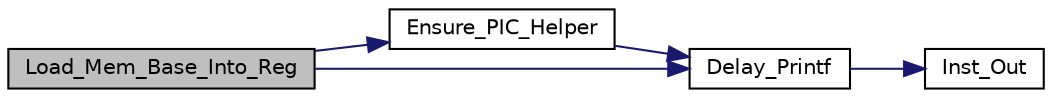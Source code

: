 digraph "Load_Mem_Base_Into_Reg"
{
  edge [fontname="Helvetica",fontsize="10",labelfontname="Helvetica",labelfontsize="10"];
  node [fontname="Helvetica",fontsize="10",shape=record];
  rankdir="LR";
  Node1 [label="Load_Mem_Base_Into_Reg",height=0.2,width=0.4,color="black", fillcolor="grey75", style="filled", fontcolor="black"];
  Node1 -> Node2 [color="midnightblue",fontsize="10",style="solid",fontname="Helvetica"];
  Node2 [label="Ensure_PIC_Helper",height=0.2,width=0.4,color="black", fillcolor="white", style="filled",URL="$sparc64__any_8c.html#a1c314f383e20164d689d43a1fb4ff1d0"];
  Node2 -> Node3 [color="midnightblue",fontsize="10",style="solid",fontname="Helvetica"];
  Node3 [label="Delay_Printf",height=0.2,width=0.4,color="black", fillcolor="white", style="filled",URL="$sparc64__any_8c.html#a7884ec03fffa38e282f499d97aac3ee2"];
  Node3 -> Node4 [color="midnightblue",fontsize="10",style="solid",fontname="Helvetica"];
  Node4 [label="Inst_Out",height=0.2,width=0.4,color="black", fillcolor="white", style="filled",URL="$ma2asm_8c.html#a9608e324baa0506520d6ae9b95ae89ab"];
  Node1 -> Node3 [color="midnightblue",fontsize="10",style="solid",fontname="Helvetica"];
}
